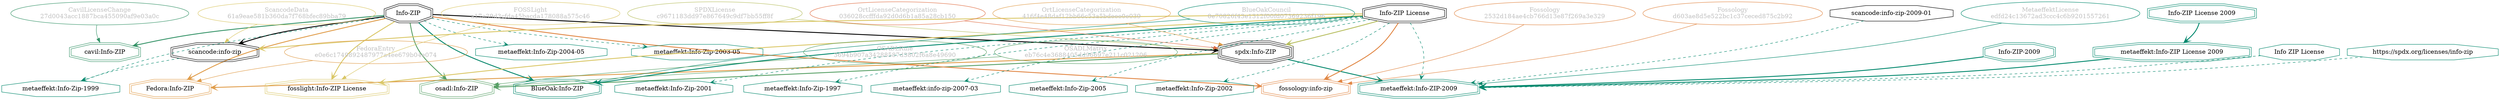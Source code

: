 strict digraph {
    node [shape=box];
    graph [splines=curved];
    2334 [label="SPDXLicense\nc9671183dd97e867649c9df7bb55ff8f"
         ,fontcolor=gray
         ,color="#b8bf62"
         ,fillcolor="beige;1"
         ,shape=ellipse];
    2335 [label="spdx:Info-ZIP"
         ,shape=tripleoctagon];
    2336 [label="Info-ZIP"
         ,shape=doubleoctagon];
    2337 [label="Info-ZIP License"
         ,shape=doubleoctagon];
    6812 [label="FedoraEntry\ne0e6c1749892487977a4ee679b04e074"
         ,fontcolor=gray
         ,color="#e09d4b"
         ,fillcolor="beige;1"
         ,shape=ellipse];
    6813 [label="Fedora:Info-ZIP"
         ,color="#e09d4b"
         ,shape=doubleoctagon];
    8849 [label="BlueOakCouncil\n0e70826f43e1312f00fd07369236f196"
         ,fontcolor=gray
         ,color="#00876c"
         ,fillcolor="beige;1"
         ,shape=ellipse];
    8850 [label="BlueOak:Info-ZIP"
         ,color="#00876c"
         ,shape=doubleoctagon];
    9610 [label="OSADLRule\n3694b907a34288587d3802f6a8e49690"
         ,fontcolor=gray
         ,color="#58a066"
         ,fillcolor="beige;1"
         ,shape=ellipse];
    9611 [label="osadl:Info-ZIP"
         ,color="#58a066"
         ,shape=doubleoctagon];
    9890 [label="OSADLMatrix\neb76c4e3688405dd96697e211c021206"
         ,fontcolor=gray
         ,color="#58a066"
         ,fillcolor="beige;1"
         ,shape=ellipse];
    17479 [label="scancode:info-zip-2009-01"
          ,shape=octagon];
    17484 [label="ScancodeData\n61a9eae581b360da7f768bfec89bba79"
          ,fontcolor=gray
          ,color="#dac767"
          ,fillcolor="beige;1"
          ,shape=ellipse];
    17485 [label="scancode:info-zip"
          ,shape=doubleoctagon];
    27399 [label="Fossology\n2532d184ae4cb766d13e87f269a3e329"
          ,fontcolor=gray
          ,color="#e18745"
          ,fillcolor="beige;1"
          ,shape=ellipse];
    27400 [label="fossology:info-zip"
          ,color="#e18745"
          ,shape=doubleoctagon];
    27828 [label="Fossology\nd603ae8d5e522bc1c37ceced875c2b92"
          ,fontcolor=gray
          ,color="#e18745"
          ,fillcolor="beige;1"
          ,shape=ellipse];
    28767 [label="OrtLicenseCategorization\n036028ccfffda92d0d6b1a85a28cb150"
          ,fontcolor=gray
          ,color="#e06f45"
          ,fillcolor="beige;1"
          ,shape=ellipse];
    35523 [label="OrtLicenseCategorization\n416f4e48daf12bb66c53a5bdeee0e039"
          ,fontcolor=gray
          ,color="#e09d4b"
          ,fillcolor="beige;1"
          ,shape=ellipse];
    36993 [label="CavilLicenseChange\n27d0043acc1887bca455090af9e03a0c"
          ,fontcolor=gray
          ,color="#379469"
          ,fillcolor="beige;1"
          ,shape=ellipse];
    36994 [label="cavil:Info-ZIP"
          ,color="#379469"
          ,shape=doubleoctagon];
    43662 [label="metaeffekt:info-zip-2007-03"
          ,color="#00876c"
          ,shape=octagon];
    43665 [label="metaeffekt:Info-Zip-2005"
          ,color="#00876c"
          ,shape=octagon];
    43670 [label="metaeffekt:Info-Zip-2004-05"
          ,color="#00876c"
          ,shape=octagon];
    43674 [label="metaeffekt:Info-Zip-2003-05"
          ,color="#00876c"
          ,shape=octagon];
    43678 [label="metaeffekt:Info-Zip-2002"
          ,color="#00876c"
          ,shape=octagon];
    43683 [label="metaeffekt:Info-Zip-2001"
          ,color="#00876c"
          ,shape=octagon];
    43688 [label="metaeffekt:Info-Zip-1999"
          ,color="#00876c"
          ,shape=octagon];
    43694 [label="metaeffekt:Info-Zip-1997"
          ,color="#00876c"
          ,shape=octagon];
    43698 [label="MetaeffektLicense\nedfd24c13672ad3ccc4c6b9201557261"
          ,fontcolor=gray
          ,color="#00876c"
          ,fillcolor="beige;1"
          ,shape=ellipse];
    43699 [label="metaeffekt:Info-ZIP-2009"
          ,color="#00876c"
          ,shape=doubleoctagon];
    43700 [label="Info-ZIP-2009"
          ,color="#00876c"
          ,shape=doubleoctagon];
    43701 [label="metaeffekt:Info-ZIP License 2009"
          ,color="#00876c"
          ,shape=doubleoctagon];
    43702 [label="Info-ZIP License 2009"
          ,color="#00876c"
          ,shape=doubleoctagon];
    43703 [label="Info ZIP License"
          ,color="#00876c"
          ,shape=octagon];
    43704 [label="https://spdx.org/licenses/info-zip"
          ,color="#00876c"
          ,shape=octagon];
    50990 [label="FOSSLight\na17a39d3cfda45bacda178088a575c46"
          ,fontcolor=gray
          ,color="#dac767"
          ,fillcolor="beige;1"
          ,shape=ellipse];
    50991 [label="fosslight:Info-ZIP License"
          ,color="#dac767"
          ,shape=doubleoctagon];
    2334 -> 2335 [weight=0.5
                 ,color="#b8bf62"];
    2335 -> 6813 [style=bold
                 ,arrowhead=vee
                 ,weight=0.7
                 ,color="#e09d4b"];
    2335 -> 9611 [style=bold
                 ,arrowhead=vee
                 ,weight=0.7
                 ,color="#58a066"];
    2335 -> 43699 [style=bold
                  ,arrowhead=vee
                  ,weight=0.7
                  ,color="#00876c"];
    2336 -> 2335 [style=bold
                 ,arrowhead=vee
                 ,weight=0.7];
    2336 -> 6813 [style=bold
                 ,arrowhead=vee
                 ,weight=0.7
                 ,color="#e09d4b"];
    2336 -> 8850 [style=bold
                 ,arrowhead=vee
                 ,weight=0.7
                 ,color="#00876c"];
    2336 -> 9611 [style=bold
                 ,arrowhead=vee
                 ,weight=0.7
                 ,color="#58a066"];
    2336 -> 17485 [style=bold
                  ,arrowhead=vee
                  ,weight=0.7];
    2336 -> 27400 [style=bold
                  ,arrowhead=vee
                  ,weight=0.7
                  ,color="#e18745"];
    2336 -> 36994 [style=bold
                  ,arrowhead=vee
                  ,weight=0.7
                  ,color="#379469"];
    2336 -> 36994 [style=bold
                  ,arrowhead=vee
                  ,weight=0.7
                  ,color="#379469"];
    2336 -> 43670 [style=dashed
                  ,arrowhead=vee
                  ,weight=0.5
                  ,color="#00876c"];
    2336 -> 43674 [style=dashed
                  ,arrowhead=vee
                  ,weight=0.5
                  ,color="#00876c"];
    2336 -> 43688 [style=dashed
                  ,arrowhead=vee
                  ,weight=0.5
                  ,color="#00876c"];
    2336 -> 50991 [style=bold
                  ,arrowhead=vee
                  ,weight=0.7
                  ,color="#dac767"];
    2337 -> 2335 [style=bold
                 ,arrowhead=vee
                 ,weight=0.7
                 ,color="#b8bf62"];
    2337 -> 8850 [style=bold
                 ,arrowhead=vee
                 ,weight=0.7
                 ,color="#00876c"];
    2337 -> 17485 [style=bold
                  ,arrowhead=vee
                  ,weight=0.7
                  ,color="#dac767"];
    2337 -> 27400 [style=bold
                  ,arrowhead=vee
                  ,weight=0.7
                  ,color="#e18745"];
    2337 -> 43662 [style=dashed
                  ,arrowhead=vee
                  ,weight=0.5
                  ,color="#00876c"];
    2337 -> 43665 [style=dashed
                  ,arrowhead=vee
                  ,weight=0.5
                  ,color="#00876c"];
    2337 -> 43678 [style=dashed
                  ,arrowhead=vee
                  ,weight=0.5
                  ,color="#00876c"];
    2337 -> 43683 [style=dashed
                  ,arrowhead=vee
                  ,weight=0.5
                  ,color="#00876c"];
    2337 -> 43694 [style=dashed
                  ,arrowhead=vee
                  ,weight=0.5
                  ,color="#00876c"];
    2337 -> 43699 [style=dashed
                  ,arrowhead=vee
                  ,weight=0.5
                  ,color="#00876c"];
    2337 -> 50991 [style=bold
                  ,arrowhead=vee
                  ,weight=0.7
                  ,color="#dac767"];
    6812 -> 6813 [weight=0.5
                 ,color="#e09d4b"];
    8849 -> 8850 [weight=0.5
                 ,color="#00876c"];
    9610 -> 9611 [weight=0.5
                 ,color="#58a066"];
    9890 -> 9611 [weight=0.5
                 ,color="#58a066"];
    17479 -> 43699 [style=dashed
                   ,arrowhead=vee
                   ,weight=0.5
                   ,color="#00876c"];
    17484 -> 17485 [weight=0.5
                   ,color="#dac767"];
    17485 -> 43688 [style=dashed
                   ,arrowhead=vee
                   ,weight=0.5
                   ,color="#00876c"];
    27399 -> 27400 [weight=0.5
                   ,color="#e18745"];
    27828 -> 27400 [weight=0.5
                   ,color="#e18745"];
    28767 -> 2335 [weight=0.5
                  ,color="#e06f45"];
    35523 -> 2335 [weight=0.5
                  ,color="#e09d4b"];
    36993 -> 36994 [weight=0.5
                   ,color="#379469"];
    43698 -> 43699 [weight=0.5
                   ,color="#00876c"];
    43700 -> 43699 [style=bold
                   ,arrowhead=vee
                   ,weight=0.7
                   ,color="#00876c"];
    43701 -> 43699 [style=bold
                   ,arrowhead=vee
                   ,weight=0.7
                   ,color="#00876c"];
    43702 -> 43701 [style=bold
                   ,arrowhead=vee
                   ,weight=0.7
                   ,color="#00876c"];
    43703 -> 43699 [style=dashed
                   ,arrowhead=vee
                   ,weight=0.5
                   ,color="#00876c"];
    43704 -> 43699 [style=dashed
                   ,arrowhead=vee
                   ,weight=0.5
                   ,color="#00876c"];
    50990 -> 50991 [weight=0.5
                   ,color="#dac767"];
}
